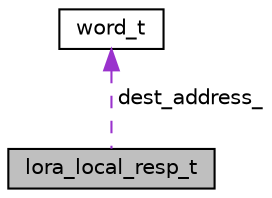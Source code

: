 digraph "lora_local_resp_t"
{
 // LATEX_PDF_SIZE
  edge [fontname="Helvetica",fontsize="10",labelfontname="Helvetica",labelfontsize="10"];
  node [fontname="Helvetica",fontsize="10",shape=record];
  Node1 [label="lora_local_resp_t",height=0.2,width=0.4,color="black", fillcolor="grey75", style="filled", fontcolor="black",tooltip="Struct of the load frame of the local response."];
  Node2 -> Node1 [dir="back",color="darkorchid3",fontsize="10",style="dashed",label=" dest_address_" ,fontname="Helvetica"];
  Node2 [label="word_t",height=0.2,width=0.4,color="black", fillcolor="white", style="filled",URL="$unionword__t.html",tooltip="Union to divide word size data to byte size divisible data."];
}
